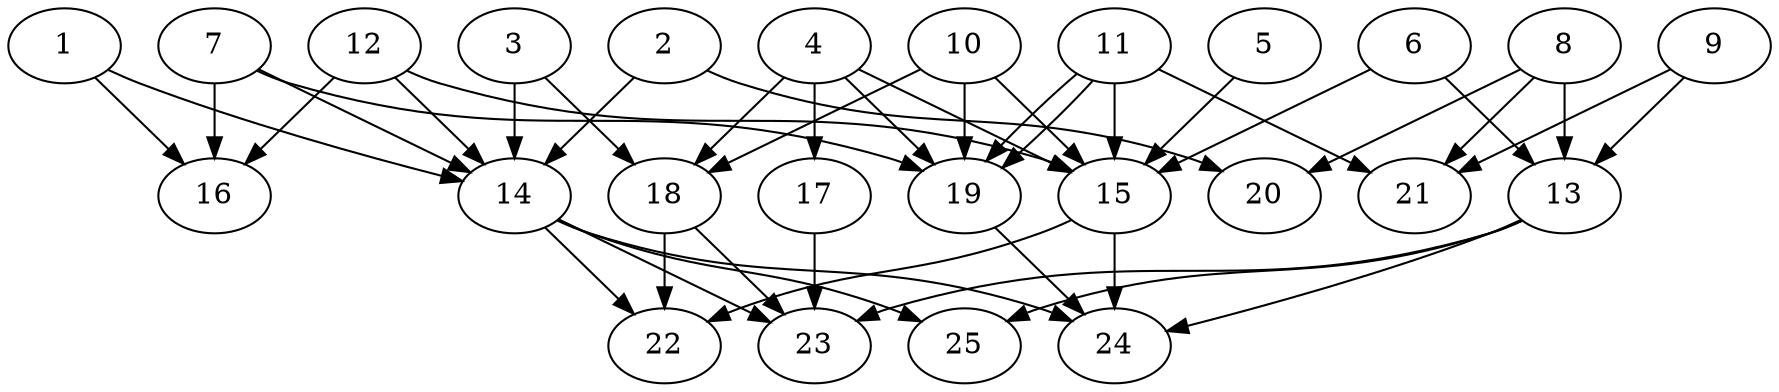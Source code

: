 // DAG automatically generated by daggen at Thu Oct  3 14:00:39 2019
// ./daggen --dot -n 25 --ccr 0.3 --fat 0.7 --regular 0.5 --density 0.5 --mindata 5242880 --maxdata 52428800 
digraph G {
  1 [size="129030827", alpha="0.04", expect_size="38709248"] 
  1 -> 14 [size ="38709248"]
  1 -> 16 [size ="38709248"]
  2 [size="117104640", alpha="0.11", expect_size="35131392"] 
  2 -> 14 [size ="35131392"]
  2 -> 20 [size ="35131392"]
  3 [size="79677440", alpha="0.10", expect_size="23903232"] 
  3 -> 14 [size ="23903232"]
  3 -> 18 [size ="23903232"]
  4 [size="115080533", alpha="0.04", expect_size="34524160"] 
  4 -> 15 [size ="34524160"]
  4 -> 17 [size ="34524160"]
  4 -> 18 [size ="34524160"]
  4 -> 19 [size ="34524160"]
  5 [size="71953067", alpha="0.08", expect_size="21585920"] 
  5 -> 15 [size ="21585920"]
  6 [size="112674133", alpha="0.18", expect_size="33802240"] 
  6 -> 13 [size ="33802240"]
  6 -> 15 [size ="33802240"]
  7 [size="126030507", alpha="0.12", expect_size="37809152"] 
  7 -> 14 [size ="37809152"]
  7 -> 16 [size ="37809152"]
  7 -> 19 [size ="37809152"]
  8 [size="126747307", alpha="0.10", expect_size="38024192"] 
  8 -> 13 [size ="38024192"]
  8 -> 20 [size ="38024192"]
  8 -> 21 [size ="38024192"]
  9 [size="136127147", alpha="0.04", expect_size="40838144"] 
  9 -> 13 [size ="40838144"]
  9 -> 21 [size ="40838144"]
  10 [size="26115413", alpha="0.15", expect_size="7834624"] 
  10 -> 15 [size ="7834624"]
  10 -> 18 [size ="7834624"]
  10 -> 19 [size ="7834624"]
  11 [size="103652693", alpha="0.15", expect_size="31095808"] 
  11 -> 15 [size ="31095808"]
  11 -> 19 [size ="31095808"]
  11 -> 19 [size ="31095808"]
  11 -> 21 [size ="31095808"]
  12 [size="131590827", alpha="0.13", expect_size="39477248"] 
  12 -> 14 [size ="39477248"]
  12 -> 15 [size ="39477248"]
  12 -> 16 [size ="39477248"]
  13 [size="60719787", alpha="0.19", expect_size="18215936"] 
  13 -> 23 [size ="18215936"]
  13 -> 24 [size ="18215936"]
  13 -> 25 [size ="18215936"]
  14 [size="137168213", alpha="0.19", expect_size="41150464"] 
  14 -> 22 [size ="41150464"]
  14 -> 23 [size ="41150464"]
  14 -> 24 [size ="41150464"]
  14 -> 25 [size ="41150464"]
  15 [size="171199147", alpha="0.04", expect_size="51359744"] 
  15 -> 22 [size ="51359744"]
  15 -> 24 [size ="51359744"]
  16 [size="79158613", alpha="0.19", expect_size="23747584"] 
  17 [size="63576747", alpha="0.16", expect_size="19073024"] 
  17 -> 23 [size ="19073024"]
  18 [size="158955520", alpha="0.04", expect_size="47686656"] 
  18 -> 22 [size ="47686656"]
  18 -> 23 [size ="47686656"]
  19 [size="78718293", alpha="0.11", expect_size="23615488"] 
  19 -> 24 [size ="23615488"]
  20 [size="111011840", alpha="0.15", expect_size="33303552"] 
  21 [size="70297600", alpha="0.14", expect_size="21089280"] 
  22 [size="31914667", alpha="0.05", expect_size="9574400"] 
  23 [size="131269973", alpha="0.04", expect_size="39380992"] 
  24 [size="121159680", alpha="0.15", expect_size="36347904"] 
  25 [size="110185813", alpha="0.14", expect_size="33055744"] 
}
